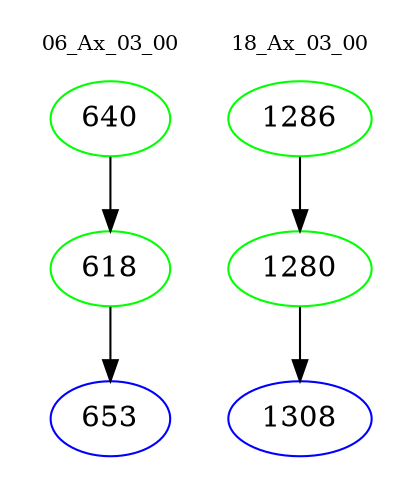 digraph{
subgraph cluster_0 {
color = white
label = "06_Ax_03_00";
fontsize=10;
T0_640 [label="640", color="green"]
T0_640 -> T0_618 [color="black"]
T0_618 [label="618", color="green"]
T0_618 -> T0_653 [color="black"]
T0_653 [label="653", color="blue"]
}
subgraph cluster_1 {
color = white
label = "18_Ax_03_00";
fontsize=10;
T1_1286 [label="1286", color="green"]
T1_1286 -> T1_1280 [color="black"]
T1_1280 [label="1280", color="green"]
T1_1280 -> T1_1308 [color="black"]
T1_1308 [label="1308", color="blue"]
}
}
